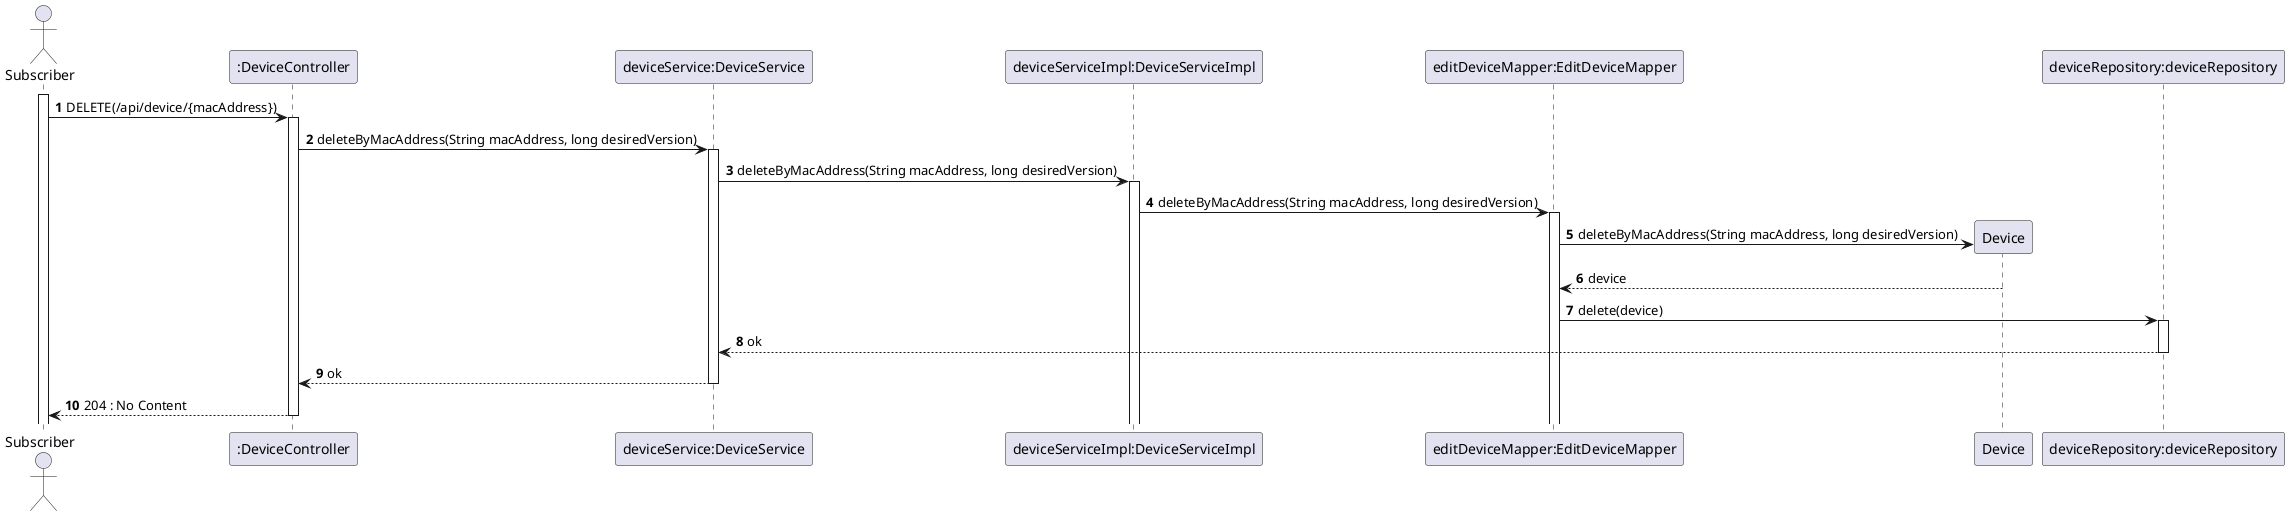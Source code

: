 @startuml
'https://plantuml.com/sequence-diagram
autoactivate on
autonumber

actor "Subscriber" as User
participant ":DeviceController" as Ctrl
participant "deviceService:DeviceService" as Service
participant "deviceServiceImpl:DeviceServiceImpl" as Impl
participant "editDeviceMapper:EditDeviceMapper" as EditMapper
participant "Device" as Device
participant "deviceRepository:deviceRepository" as Repo
activate User

User -> Ctrl: DELETE(/api/device/{macAddress})
Ctrl -> Service: deleteByMacAddress(String macAddress, long desiredVersion)
Service -> Impl: deleteByMacAddress(String macAddress, long desiredVersion)
Impl -> EditMapper: deleteByMacAddress(String macAddress, long desiredVersion)
EditMapper -> Device**: deleteByMacAddress(String macAddress, long desiredVersion)
Device --> EditMapper: device
EditMapper -> Repo: delete(device)
Repo --> Service: ok
Service --> Ctrl: ok
Ctrl --> User: 204 : No Content

@enduml